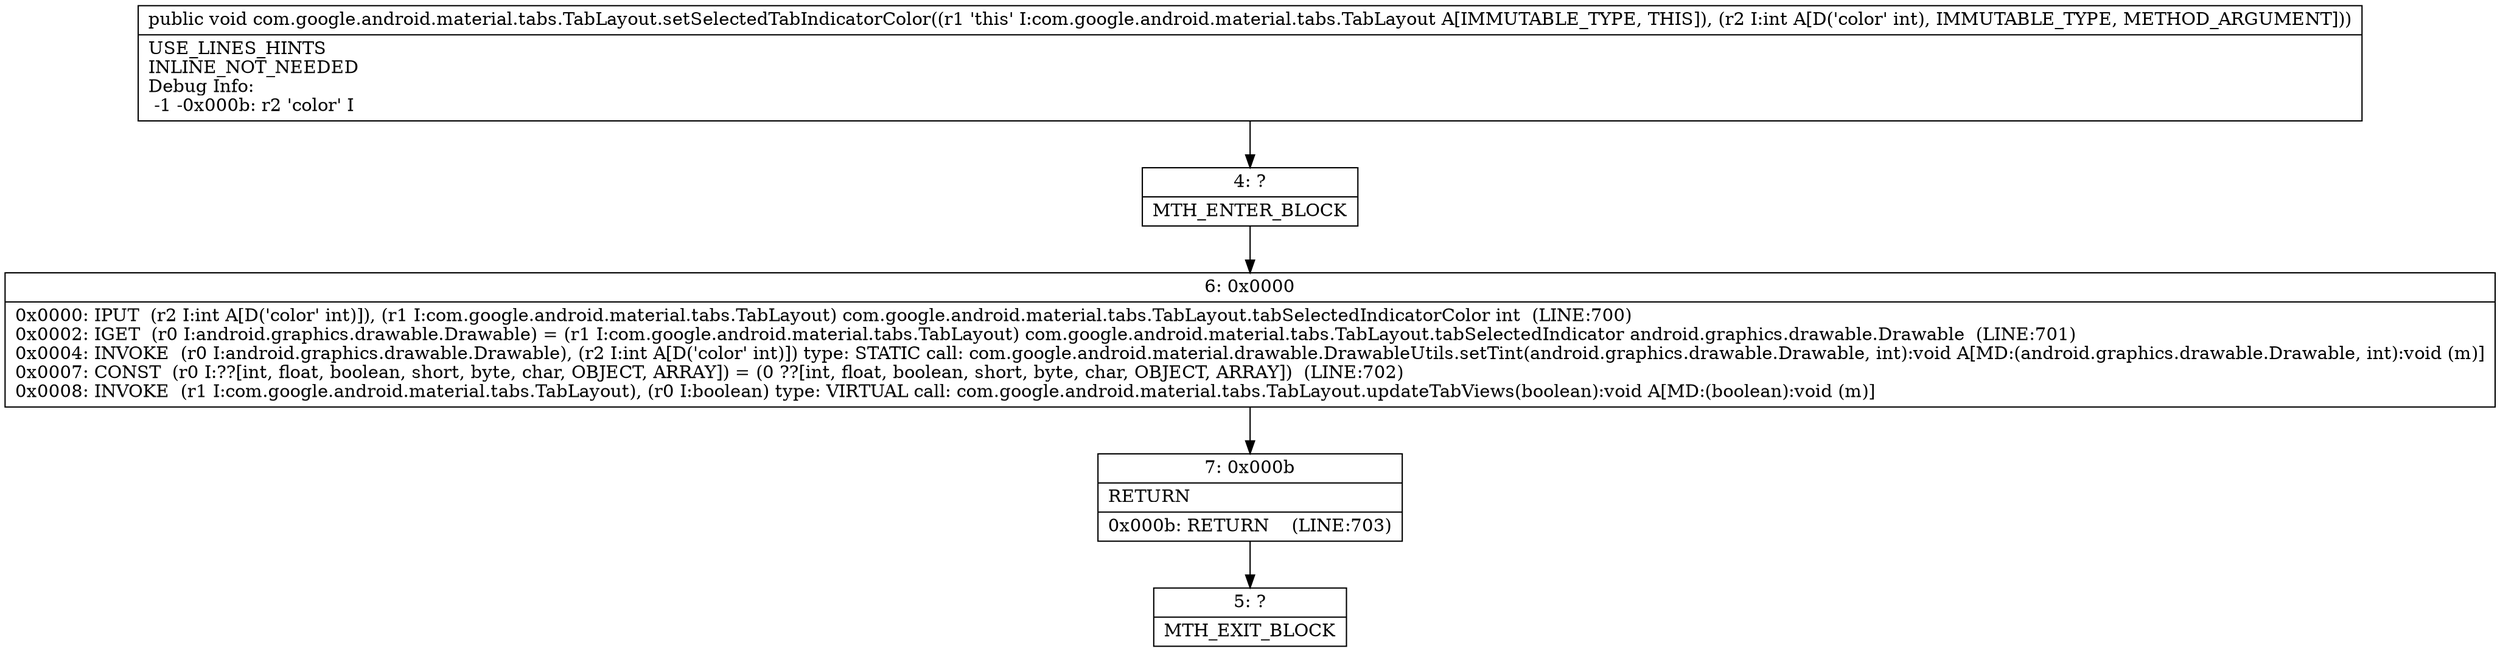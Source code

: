 digraph "CFG forcom.google.android.material.tabs.TabLayout.setSelectedTabIndicatorColor(I)V" {
Node_4 [shape=record,label="{4\:\ ?|MTH_ENTER_BLOCK\l}"];
Node_6 [shape=record,label="{6\:\ 0x0000|0x0000: IPUT  (r2 I:int A[D('color' int)]), (r1 I:com.google.android.material.tabs.TabLayout) com.google.android.material.tabs.TabLayout.tabSelectedIndicatorColor int  (LINE:700)\l0x0002: IGET  (r0 I:android.graphics.drawable.Drawable) = (r1 I:com.google.android.material.tabs.TabLayout) com.google.android.material.tabs.TabLayout.tabSelectedIndicator android.graphics.drawable.Drawable  (LINE:701)\l0x0004: INVOKE  (r0 I:android.graphics.drawable.Drawable), (r2 I:int A[D('color' int)]) type: STATIC call: com.google.android.material.drawable.DrawableUtils.setTint(android.graphics.drawable.Drawable, int):void A[MD:(android.graphics.drawable.Drawable, int):void (m)]\l0x0007: CONST  (r0 I:??[int, float, boolean, short, byte, char, OBJECT, ARRAY]) = (0 ??[int, float, boolean, short, byte, char, OBJECT, ARRAY])  (LINE:702)\l0x0008: INVOKE  (r1 I:com.google.android.material.tabs.TabLayout), (r0 I:boolean) type: VIRTUAL call: com.google.android.material.tabs.TabLayout.updateTabViews(boolean):void A[MD:(boolean):void (m)]\l}"];
Node_7 [shape=record,label="{7\:\ 0x000b|RETURN\l|0x000b: RETURN    (LINE:703)\l}"];
Node_5 [shape=record,label="{5\:\ ?|MTH_EXIT_BLOCK\l}"];
MethodNode[shape=record,label="{public void com.google.android.material.tabs.TabLayout.setSelectedTabIndicatorColor((r1 'this' I:com.google.android.material.tabs.TabLayout A[IMMUTABLE_TYPE, THIS]), (r2 I:int A[D('color' int), IMMUTABLE_TYPE, METHOD_ARGUMENT]))  | USE_LINES_HINTS\lINLINE_NOT_NEEDED\lDebug Info:\l  \-1 \-0x000b: r2 'color' I\l}"];
MethodNode -> Node_4;Node_4 -> Node_6;
Node_6 -> Node_7;
Node_7 -> Node_5;
}

